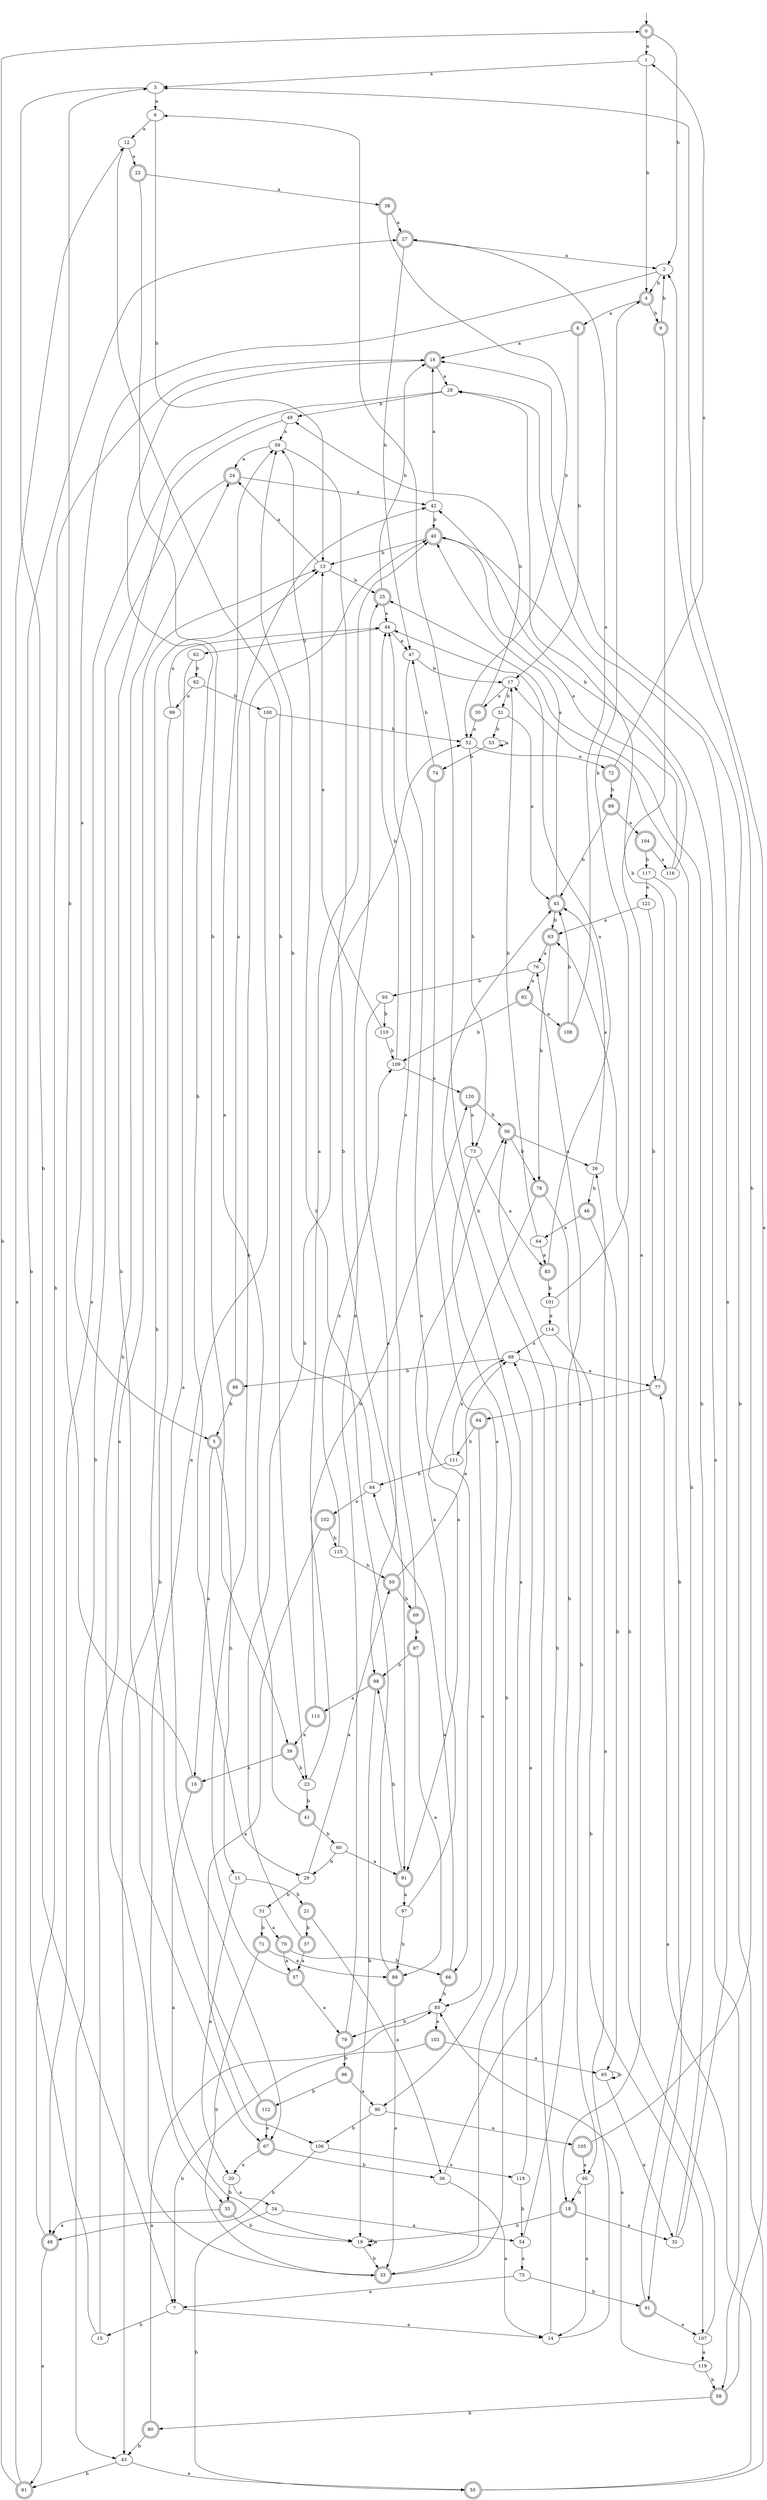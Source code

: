 digraph RandomDFA {
  __start0 [label="", shape=none];
  __start0 -> 0 [label=""];
  0 [shape=circle] [shape=doublecircle]
  0 -> 1 [label="a"]
  0 -> 2 [label="b"]
  1
  1 -> 3 [label="a"]
  1 -> 4 [label="b"]
  2
  2 -> 5 [label="a"]
  2 -> 4 [label="b"]
  3
  3 -> 6 [label="a"]
  3 -> 7 [label="b"]
  4 [shape=doublecircle]
  4 -> 8 [label="a"]
  4 -> 9 [label="b"]
  5 [shape=doublecircle]
  5 -> 10 [label="a"]
  5 -> 11 [label="b"]
  6
  6 -> 12 [label="a"]
  6 -> 13 [label="b"]
  7
  7 -> 14 [label="a"]
  7 -> 15 [label="b"]
  8 [shape=doublecircle]
  8 -> 16 [label="a"]
  8 -> 17 [label="b"]
  9 [shape=doublecircle]
  9 -> 18 [label="a"]
  9 -> 2 [label="b"]
  10 [shape=doublecircle]
  10 -> 19 [label="a"]
  10 -> 3 [label="b"]
  11
  11 -> 20 [label="a"]
  11 -> 21 [label="b"]
  12
  12 -> 22 [label="a"]
  12 -> 23 [label="b"]
  13
  13 -> 24 [label="a"]
  13 -> 25 [label="b"]
  14
  14 -> 26 [label="a"]
  14 -> 6 [label="b"]
  15
  15 -> 13 [label="a"]
  15 -> 27 [label="b"]
  16 [shape=doublecircle]
  16 -> 28 [label="a"]
  16 -> 29 [label="b"]
  17
  17 -> 30 [label="a"]
  17 -> 31 [label="b"]
  18 [shape=doublecircle]
  18 -> 32 [label="a"]
  18 -> 19 [label="b"]
  19
  19 -> 19 [label="a"]
  19 -> 33 [label="b"]
  20
  20 -> 34 [label="a"]
  20 -> 35 [label="b"]
  21 [shape=doublecircle]
  21 -> 36 [label="a"]
  21 -> 37 [label="b"]
  22 [shape=doublecircle]
  22 -> 38 [label="a"]
  22 -> 39 [label="b"]
  23
  23 -> 40 [label="a"]
  23 -> 41 [label="b"]
  24 [shape=doublecircle]
  24 -> 42 [label="a"]
  24 -> 43 [label="b"]
  25 [shape=doublecircle]
  25 -> 44 [label="a"]
  25 -> 16 [label="b"]
  26
  26 -> 45 [label="a"]
  26 -> 46 [label="b"]
  27 [shape=doublecircle]
  27 -> 2 [label="a"]
  27 -> 47 [label="b"]
  28
  28 -> 48 [label="a"]
  28 -> 49 [label="b"]
  29
  29 -> 50 [label="a"]
  29 -> 51 [label="b"]
  30 [shape=doublecircle]
  30 -> 52 [label="a"]
  30 -> 49 [label="b"]
  31
  31 -> 45 [label="a"]
  31 -> 53 [label="b"]
  32
  32 -> 28 [label="a"]
  32 -> 25 [label="b"]
  33 [shape=doublecircle]
  33 -> 45 [label="a"]
  33 -> 24 [label="b"]
  34
  34 -> 54 [label="a"]
  34 -> 55 [label="b"]
  35 [shape=doublecircle]
  35 -> 48 [label="a"]
  35 -> 19 [label="b"]
  36
  36 -> 14 [label="a"]
  36 -> 56 [label="b"]
  37 [shape=doublecircle]
  37 -> 57 [label="a"]
  37 -> 52 [label="b"]
  38 [shape=doublecircle]
  38 -> 27 [label="a"]
  38 -> 52 [label="b"]
  39 [shape=doublecircle]
  39 -> 10 [label="a"]
  39 -> 23 [label="b"]
  40 [shape=doublecircle]
  40 -> 58 [label="a"]
  40 -> 13 [label="b"]
  41 [shape=doublecircle]
  41 -> 59 [label="a"]
  41 -> 60 [label="b"]
  42
  42 -> 16 [label="a"]
  42 -> 40 [label="b"]
  43
  43 -> 55 [label="a"]
  43 -> 61 [label="b"]
  44
  44 -> 47 [label="a"]
  44 -> 62 [label="b"]
  45 [shape=doublecircle]
  45 -> 40 [label="a"]
  45 -> 63 [label="b"]
  46 [shape=doublecircle]
  46 -> 64 [label="a"]
  46 -> 65 [label="b"]
  47
  47 -> 66 [label="a"]
  47 -> 17 [label="b"]
  48 [shape=doublecircle]
  48 -> 61 [label="a"]
  48 -> 16 [label="b"]
  49
  49 -> 59 [label="a"]
  49 -> 67 [label="b"]
  50 [shape=doublecircle]
  50 -> 68 [label="a"]
  50 -> 69 [label="b"]
  51
  51 -> 70 [label="a"]
  51 -> 71 [label="b"]
  52
  52 -> 72 [label="a"]
  52 -> 73 [label="b"]
  53
  53 -> 53 [label="a"]
  53 -> 74 [label="b"]
  54
  54 -> 75 [label="a"]
  54 -> 76 [label="b"]
  55 [shape=doublecircle]
  55 -> 77 [label="a"]
  55 -> 16 [label="b"]
  56 [shape=doublecircle]
  56 -> 26 [label="a"]
  56 -> 78 [label="b"]
  57 [shape=doublecircle]
  57 -> 79 [label="a"]
  57 -> 40 [label="b"]
  58 [shape=doublecircle]
  58 -> 3 [label="a"]
  58 -> 80 [label="b"]
  59
  59 -> 24 [label="a"]
  59 -> 81 [label="b"]
  60
  60 -> 81 [label="a"]
  60 -> 29 [label="b"]
  61 [shape=doublecircle]
  61 -> 12 [label="a"]
  61 -> 0 [label="b"]
  62
  62 -> 67 [label="a"]
  62 -> 82 [label="b"]
  63 [shape=doublecircle]
  63 -> 76 [label="a"]
  63 -> 78 [label="b"]
  64
  64 -> 83 [label="a"]
  64 -> 17 [label="b"]
  65
  65 -> 32 [label="a"]
  65 -> 65 [label="b"]
  66 [shape=doublecircle]
  66 -> 84 [label="a"]
  66 -> 85 [label="b"]
  67 [shape=doublecircle]
  67 -> 20 [label="a"]
  67 -> 36 [label="b"]
  68
  68 -> 77 [label="a"]
  68 -> 86 [label="b"]
  69 [shape=doublecircle]
  69 -> 44 [label="a"]
  69 -> 87 [label="b"]
  70 [shape=doublecircle]
  70 -> 57 [label="a"]
  70 -> 66 [label="b"]
  71 [shape=doublecircle]
  71 -> 88 [label="a"]
  71 -> 33 [label="b"]
  72 [shape=doublecircle]
  72 -> 1 [label="a"]
  72 -> 89 [label="b"]
  73
  73 -> 83 [label="a"]
  73 -> 33 [label="b"]
  74 [shape=doublecircle]
  74 -> 90 [label="a"]
  74 -> 47 [label="b"]
  75
  75 -> 7 [label="a"]
  75 -> 91 [label="b"]
  76
  76 -> 92 [label="a"]
  76 -> 93 [label="b"]
  77 [shape=doublecircle]
  77 -> 94 [label="a"]
  77 -> 28 [label="b"]
  78 [shape=doublecircle]
  78 -> 81 [label="a"]
  78 -> 95 [label="b"]
  79 [shape=doublecircle]
  79 -> 25 [label="a"]
  79 -> 96 [label="b"]
  80 [shape=doublecircle]
  80 -> 85 [label="a"]
  80 -> 43 [label="b"]
  81 [shape=doublecircle]
  81 -> 97 [label="a"]
  81 -> 98 [label="b"]
  82
  82 -> 99 [label="a"]
  82 -> 100 [label="b"]
  83 [shape=doublecircle]
  83 -> 44 [label="a"]
  83 -> 101 [label="b"]
  84
  84 -> 102 [label="a"]
  84 -> 59 [label="b"]
  85
  85 -> 103 [label="a"]
  85 -> 79 [label="b"]
  86 [shape=doublecircle]
  86 -> 42 [label="a"]
  86 -> 5 [label="b"]
  87 [shape=doublecircle]
  87 -> 88 [label="a"]
  87 -> 98 [label="b"]
  88 [shape=doublecircle]
  88 -> 33 [label="a"]
  88 -> 59 [label="b"]
  89 [shape=doublecircle]
  89 -> 104 [label="a"]
  89 -> 45 [label="b"]
  90
  90 -> 105 [label="a"]
  90 -> 106 [label="b"]
  91 [shape=doublecircle]
  91 -> 107 [label="a"]
  91 -> 17 [label="b"]
  92 [shape=doublecircle]
  92 -> 108 [label="a"]
  92 -> 109 [label="b"]
  93
  93 -> 98 [label="a"]
  93 -> 110 [label="b"]
  94 [shape=doublecircle]
  94 -> 85 [label="a"]
  94 -> 111 [label="b"]
  95
  95 -> 14 [label="a"]
  95 -> 18 [label="b"]
  96 [shape=doublecircle]
  96 -> 90 [label="a"]
  96 -> 112 [label="b"]
  97
  97 -> 56 [label="a"]
  97 -> 88 [label="b"]
  98 [shape=doublecircle]
  98 -> 113 [label="a"]
  98 -> 19 [label="b"]
  99
  99 -> 44 [label="a"]
  99 -> 43 [label="b"]
  100
  100 -> 35 [label="a"]
  100 -> 52 [label="b"]
  101
  101 -> 114 [label="a"]
  101 -> 4 [label="b"]
  102 [shape=doublecircle]
  102 -> 106 [label="a"]
  102 -> 115 [label="b"]
  103 [shape=doublecircle]
  103 -> 65 [label="a"]
  103 -> 7 [label="b"]
  104 [shape=doublecircle]
  104 -> 116 [label="a"]
  104 -> 117 [label="b"]
  105 [shape=doublecircle]
  105 -> 95 [label="a"]
  105 -> 2 [label="b"]
  106
  106 -> 118 [label="a"]
  106 -> 48 [label="b"]
  107
  107 -> 119 [label="a"]
  107 -> 63 [label="b"]
  108 [shape=doublecircle]
  108 -> 27 [label="a"]
  108 -> 45 [label="b"]
  109
  109 -> 120 [label="a"]
  109 -> 44 [label="b"]
  110
  110 -> 13 [label="a"]
  110 -> 109 [label="b"]
  111
  111 -> 68 [label="a"]
  111 -> 84 [label="b"]
  112 [shape=doublecircle]
  112 -> 67 [label="a"]
  112 -> 13 [label="b"]
  113 [shape=doublecircle]
  113 -> 39 [label="a"]
  113 -> 120 [label="b"]
  114
  114 -> 68 [label="a"]
  114 -> 107 [label="b"]
  115
  115 -> 109 [label="a"]
  115 -> 50 [label="b"]
  116
  116 -> 40 [label="a"]
  116 -> 42 [label="b"]
  117
  117 -> 121 [label="a"]
  117 -> 91 [label="b"]
  118
  118 -> 68 [label="a"]
  118 -> 54 [label="b"]
  119
  119 -> 85 [label="a"]
  119 -> 58 [label="b"]
  120 [shape=doublecircle]
  120 -> 73 [label="a"]
  120 -> 56 [label="b"]
  121
  121 -> 63 [label="a"]
  121 -> 77 [label="b"]
}

